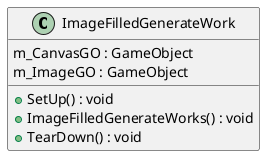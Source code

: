 @startuml
class ImageFilledGenerateWork {
    m_CanvasGO : GameObject
    m_ImageGO : GameObject
    + SetUp() : void
    + ImageFilledGenerateWorks() : void
    + TearDown() : void
}
@enduml
